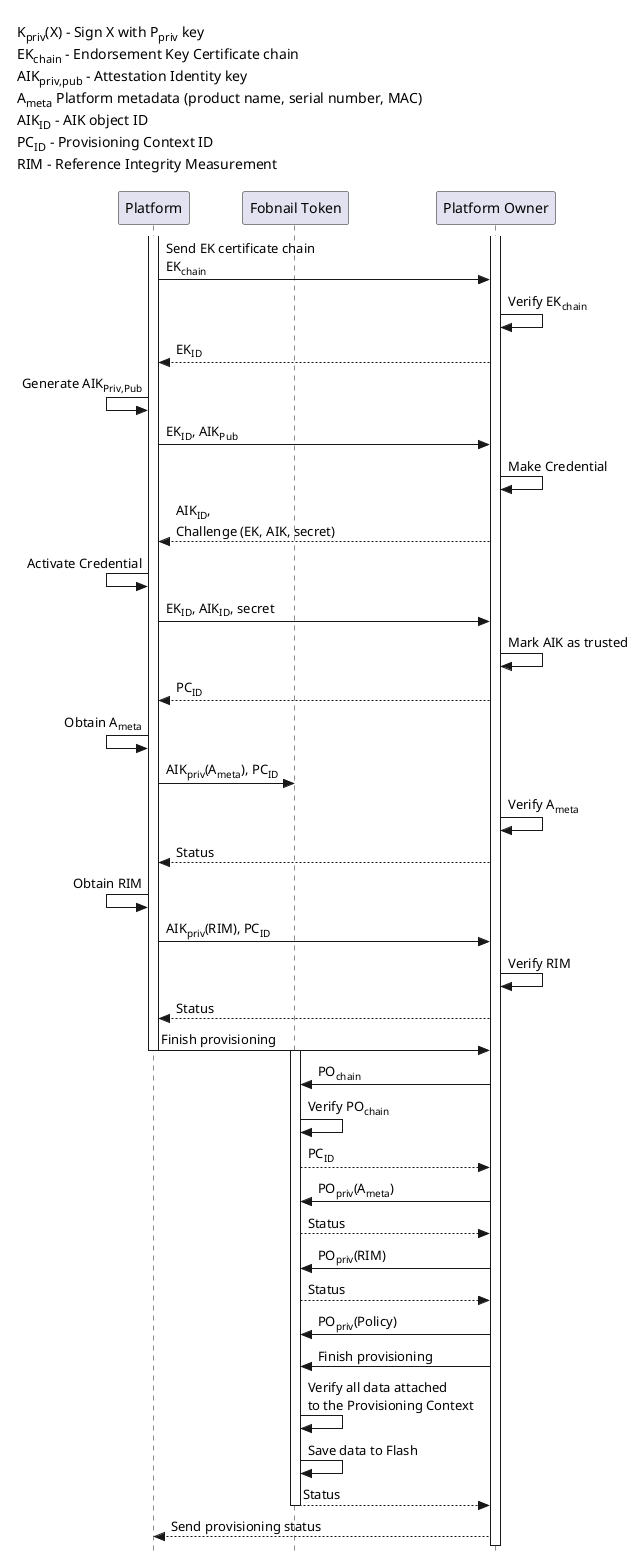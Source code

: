 @startuml Fobnail Remote Platform Provisioning

skinparam LegendBorderThickness 0
skinparam LegendBackgroundColor #white
skinparam style strictuml
participant "Platform"
participant "Fobnail Token" as FT
participant "Platform Owner" as PO

legend top left
    K<sub>priv</sub>(X) - Sign X with P<sub>priv</sub> key
    EK<sub>chain</sub> - Endorsement Key Certificate chain
    AIK<sub>priv,pub</sub> - Attestation Identity key
    A<sub>meta</sub> Platform metadata (product name, serial number, MAC)
    AIK<sub>ID</sub> - AIK object ID
    PC<sub>ID</sub> - Provisioning Context ID
    RIM - Reference Integrity Measurement
endlegend

activate Platform
activate PO

Platform -> PO: Send EK certificate chain\nEK<sub>chain</sub>
PO -> PO: Verify EK<sub>chain</sub>
PO --> Platform: EK<sub>ID</sub>
Platform <- Platform: Generate AIK<sub>Priv,Pub</sub>
Platform -> PO: EK<sub>ID</sub>, AIK<sub>Pub</sub>
PO -> PO: Make Credential
PO --> Platform: AIK<sub>ID</sub>,\nChallenge (EK, AIK, secret)
Platform <- Platform: Activate Credential
Platform -> PO: EK<sub>ID</sub>, AIK<sub>ID</sub>, secret
PO -> PO: Mark AIK as trusted
PO --> Platform: PC<sub>ID</sub>
Platform <- Platform: Obtain A<sub>meta</sub>
Platform -> FT: AIK<sub>priv</sub>(A<sub>meta</sub>), PC<sub>ID</sub>
PO -> PO: Verify A<sub>meta</sub>
PO --> Platform: Status
Platform <- Platform: Obtain RIM
Platform -> PO: AIK<sub>priv</sub>(RIM), PC<sub>ID</sub>
PO -> PO: Verify RIM
PO --> Platform: Status
Platform -> PO: Finish provisioning

deactivate Platform
activate FT

PO -> FT: PO<sub>chain</sub>
FT -> FT: Verify PO<sub>chain</sub>
FT --> PO: PC<sub>ID</sub>
PO -> FT: PO<sub>priv</sub>(A<sub>meta</sub>)
FT --> PO: Status
PO -> FT: PO<sub>priv</sub>(RIM)
FT --> PO: Status
PO -> FT: PO<sub>priv</sub>(Policy)
PO -> FT: Finish provisioning
FT -> FT: Verify all data attached\nto the Provisioning Context
FT -> FT: Save data to Flash
FT --> PO: Status

deactivate FT

PO --> Platform: Send provisioning status

@enduml
